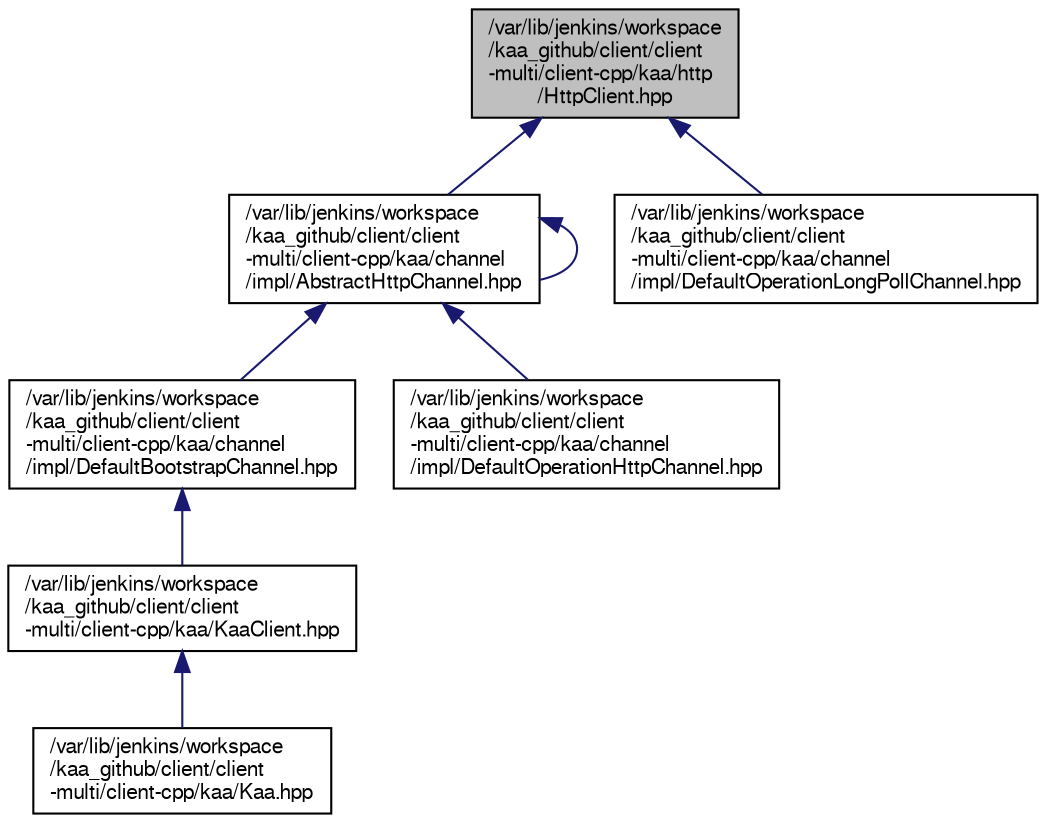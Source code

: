 digraph "/var/lib/jenkins/workspace/kaa_github/client/client-multi/client-cpp/kaa/http/HttpClient.hpp"
{
  bgcolor="transparent";
  edge [fontname="FreeSans",fontsize="10",labelfontname="FreeSans",labelfontsize="10"];
  node [fontname="FreeSans",fontsize="10",shape=record];
  Node1 [label="/var/lib/jenkins/workspace\l/kaa_github/client/client\l-multi/client-cpp/kaa/http\l/HttpClient.hpp",height=0.2,width=0.4,color="black", fillcolor="grey75", style="filled" fontcolor="black"];
  Node1 -> Node2 [dir="back",color="midnightblue",fontsize="10",style="solid",fontname="FreeSans"];
  Node2 [label="/var/lib/jenkins/workspace\l/kaa_github/client/client\l-multi/client-cpp/kaa/channel\l/impl/AbstractHttpChannel.hpp",height=0.2,width=0.4,color="black",URL="$AbstractHttpChannel_8hpp.html"];
  Node2 -> Node2 [dir="back",color="midnightblue",fontsize="10",style="solid",fontname="FreeSans"];
  Node2 -> Node3 [dir="back",color="midnightblue",fontsize="10",style="solid",fontname="FreeSans"];
  Node3 [label="/var/lib/jenkins/workspace\l/kaa_github/client/client\l-multi/client-cpp/kaa/channel\l/impl/DefaultBootstrapChannel.hpp",height=0.2,width=0.4,color="black",URL="$DefaultBootstrapChannel_8hpp.html"];
  Node3 -> Node4 [dir="back",color="midnightblue",fontsize="10",style="solid",fontname="FreeSans"];
  Node4 [label="/var/lib/jenkins/workspace\l/kaa_github/client/client\l-multi/client-cpp/kaa/KaaClient.hpp",height=0.2,width=0.4,color="black",URL="$KaaClient_8hpp.html"];
  Node4 -> Node5 [dir="back",color="midnightblue",fontsize="10",style="solid",fontname="FreeSans"];
  Node5 [label="/var/lib/jenkins/workspace\l/kaa_github/client/client\l-multi/client-cpp/kaa/Kaa.hpp",height=0.2,width=0.4,color="black",URL="$Kaa_8hpp.html"];
  Node2 -> Node6 [dir="back",color="midnightblue",fontsize="10",style="solid",fontname="FreeSans"];
  Node6 [label="/var/lib/jenkins/workspace\l/kaa_github/client/client\l-multi/client-cpp/kaa/channel\l/impl/DefaultOperationHttpChannel.hpp",height=0.2,width=0.4,color="black",URL="$DefaultOperationHttpChannel_8hpp.html"];
  Node1 -> Node7 [dir="back",color="midnightblue",fontsize="10",style="solid",fontname="FreeSans"];
  Node7 [label="/var/lib/jenkins/workspace\l/kaa_github/client/client\l-multi/client-cpp/kaa/channel\l/impl/DefaultOperationLongPollChannel.hpp",height=0.2,width=0.4,color="black",URL="$DefaultOperationLongPollChannel_8hpp.html"];
}
